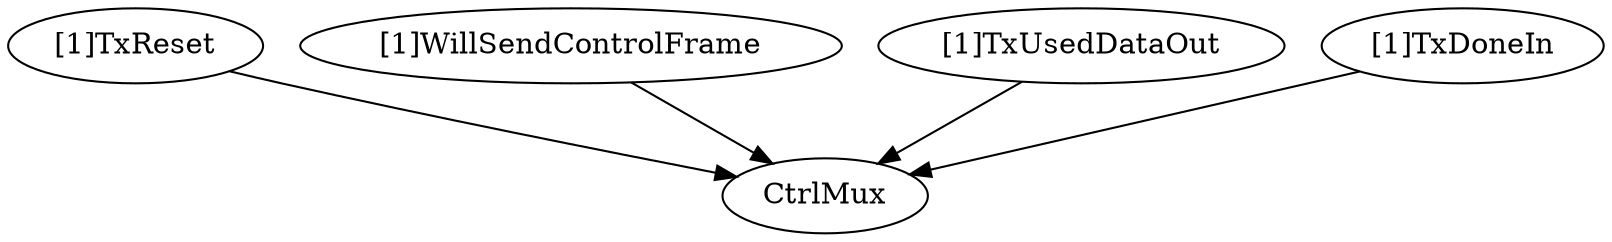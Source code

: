 strict digraph "" {
	"[1]TxReset"	 [complexity=1,
		importance=0.137701684249,
		rank=0.137701684249];
	CtrlMux	 [complexity=0,
		importance=0.0397870791672,
		rank=0.0];
	"[1]TxReset" -> CtrlMux;
	"[1]WillSendControlFrame"	 [complexity=2,
		importance=0.140191078172,
		rank=0.070095539086];
	"[1]WillSendControlFrame" -> CtrlMux;
	"[1]TxUsedDataOut"	 [complexity=2,
		importance=0.0979146050815,
		rank=0.0489573025407];
	"[1]TxUsedDataOut" -> CtrlMux;
	"[1]TxDoneIn"	 [complexity=1,
		importance=0.0581275259143,
		rank=0.0581275259143];
	"[1]TxDoneIn" -> CtrlMux;
}
